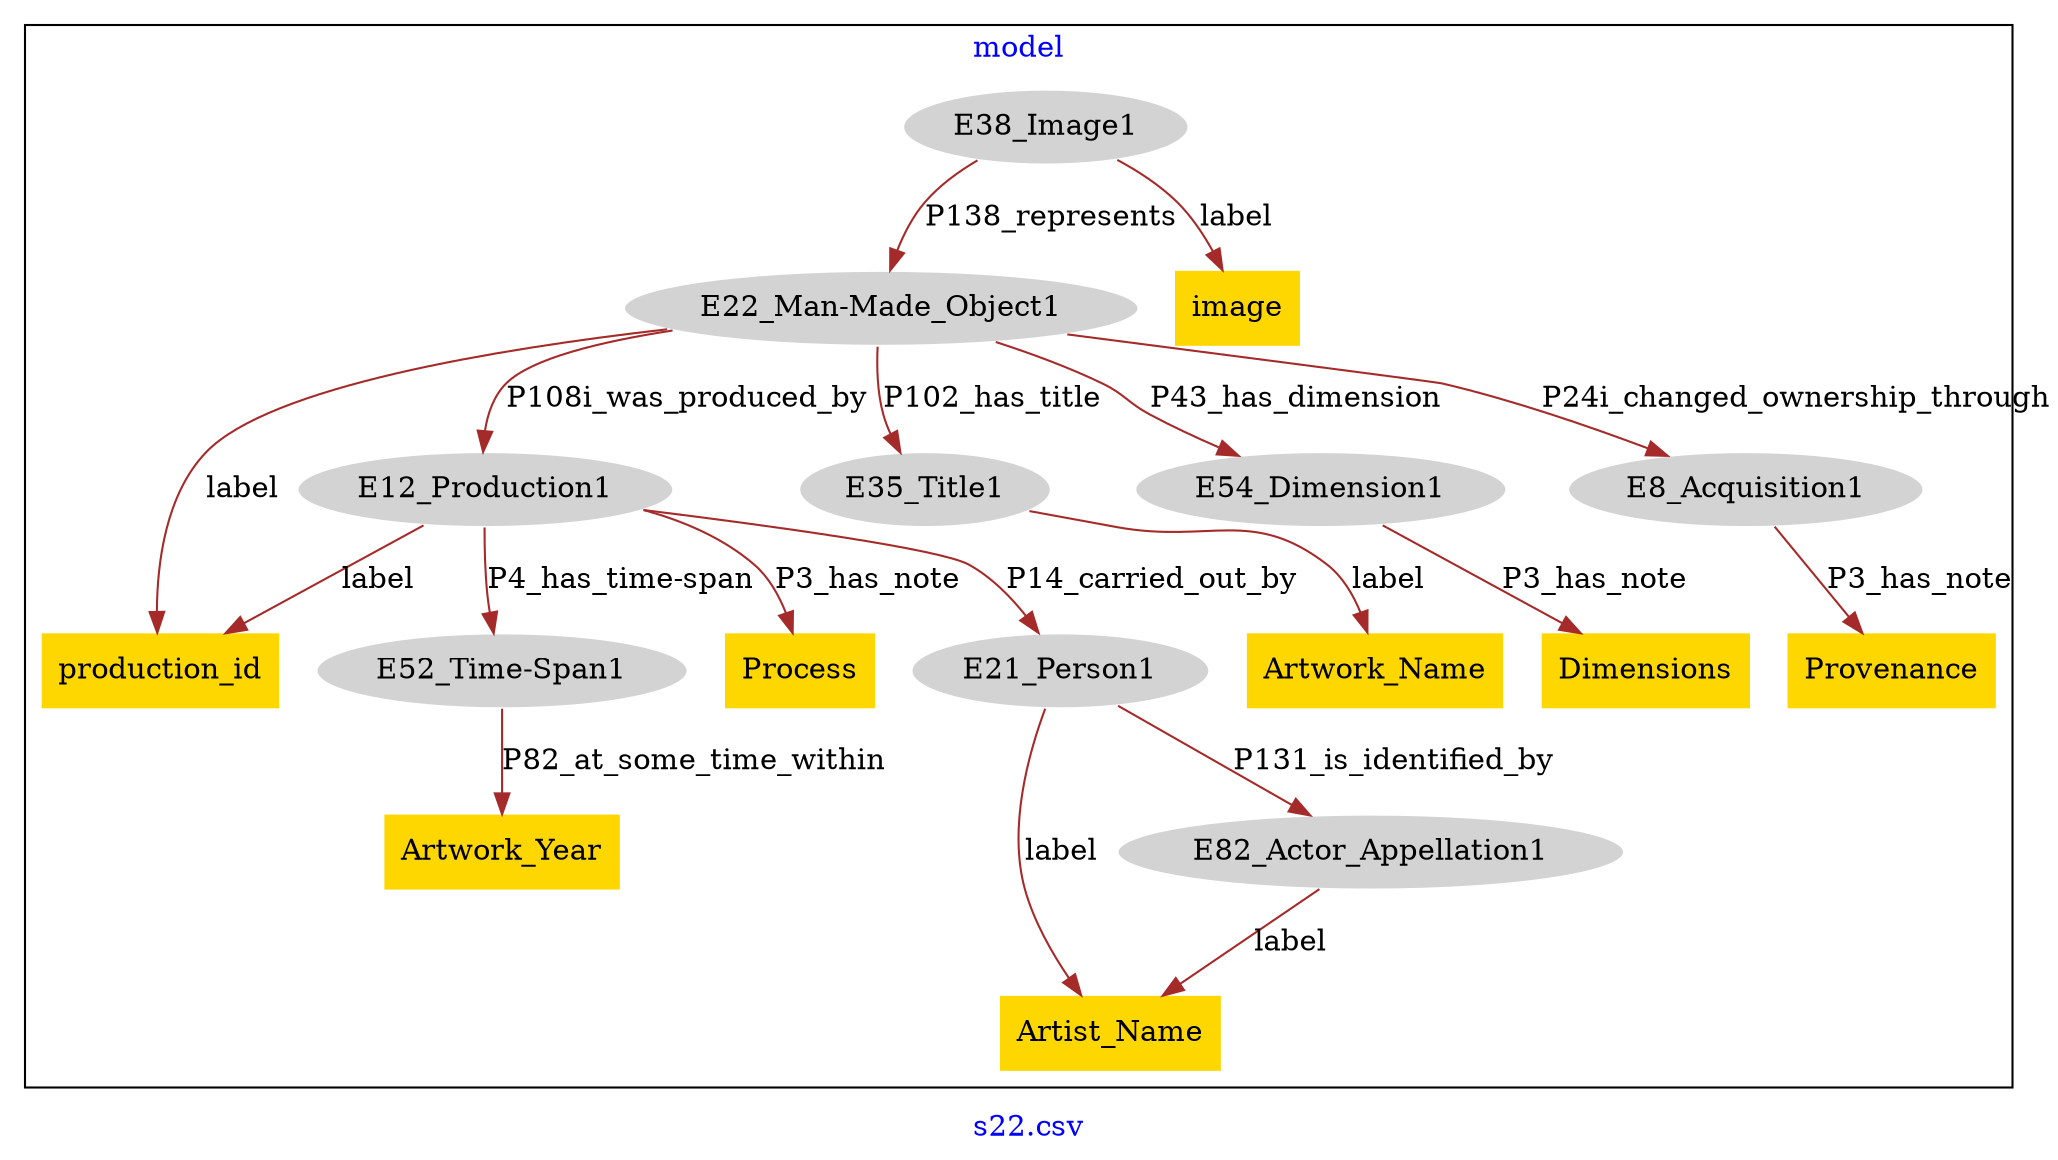 digraph n0 {
fontcolor="blue"
remincross="true"
label="s22.csv"
subgraph cluster {
label="model"
n2[style="filled",color="white",fillcolor="lightgray",label="E12_Production1"];
n3[style="filled",color="white",fillcolor="lightgray",label="E21_Person1"];
n4[style="filled",color="white",fillcolor="lightgray",label="E52_Time-Span1"];
n5[style="filled",color="white",fillcolor="lightgray",label="E82_Actor_Appellation1"];
n6[style="filled",color="white",fillcolor="lightgray",label="E22_Man-Made_Object1"];
n7[style="filled",color="white",fillcolor="lightgray",label="E35_Title1"];
n8[style="filled",color="white",fillcolor="lightgray",label="E54_Dimension1"];
n9[style="filled",color="white",fillcolor="lightgray",label="E8_Acquisition1"];
n10[style="filled",color="white",fillcolor="lightgray",label="E38_Image1"];
n11[shape="plaintext",style="filled",fillcolor="gold",label="Artwork_Year"];
n12[shape="plaintext",style="filled",fillcolor="gold",label="production_id"];
n13[shape="plaintext",style="filled",fillcolor="gold",label="Dimensions"];
n14[shape="plaintext",style="filled",fillcolor="gold",label="Provenance"];
n15[shape="plaintext",style="filled",fillcolor="gold",label="image"];
n16[shape="plaintext",style="filled",fillcolor="gold",label="Artwork_Name"];
n17[shape="plaintext",style="filled",fillcolor="gold",label="Artist_Name"];
n18[shape="plaintext",style="filled",fillcolor="gold",label="Process"];
}
n2 -> n3[color="brown",fontcolor="black",label="P14_carried_out_by"]
n2 -> n4[color="brown",fontcolor="black",label="P4_has_time-span"]
n3 -> n5[color="brown",fontcolor="black",label="P131_is_identified_by"]
n6 -> n2[color="brown",fontcolor="black",label="P108i_was_produced_by"]
n6 -> n7[color="brown",fontcolor="black",label="P102_has_title"]
n6 -> n8[color="brown",fontcolor="black",label="P43_has_dimension"]
n6 -> n9[color="brown",fontcolor="black",label="P24i_changed_ownership_through"]
n10 -> n6[color="brown",fontcolor="black",label="P138_represents"]
n4 -> n11[color="brown",fontcolor="black",label="P82_at_some_time_within"]
n6 -> n12[color="brown",fontcolor="black",label="label"]
n8 -> n13[color="brown",fontcolor="black",label="P3_has_note"]
n9 -> n14[color="brown",fontcolor="black",label="P3_has_note"]
n10 -> n15[color="brown",fontcolor="black",label="label"]
n7 -> n16[color="brown",fontcolor="black",label="label"]
n5 -> n17[color="brown",fontcolor="black",label="label"]
n2 -> n18[color="brown",fontcolor="black",label="P3_has_note"]
n3 -> n17[color="brown",fontcolor="black",label="label"]
n2 -> n12[color="brown",fontcolor="black",label="label"]
}

